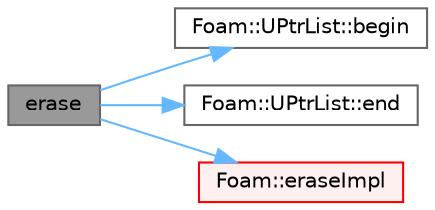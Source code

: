 digraph "erase"
{
 // LATEX_PDF_SIZE
  bgcolor="transparent";
  edge [fontname=Helvetica,fontsize=10,labelfontname=Helvetica,labelfontsize=10];
  node [fontname=Helvetica,fontsize=10,shape=box,height=0.2,width=0.4];
  rankdir="LR";
  Node1 [id="Node000001",label="erase",height=0.2,width=0.4,color="gray40", fillcolor="grey60", style="filled", fontcolor="black",tooltip=" "];
  Node1 -> Node2 [id="edge1_Node000001_Node000002",color="steelblue1",style="solid",tooltip=" "];
  Node2 [id="Node000002",label="Foam::UPtrList::begin",height=0.2,width=0.4,color="grey40", fillcolor="white", style="filled",URL="$classFoam_1_1UPtrList.html#a169ad4153b300672ec298a08076e707b",tooltip=" "];
  Node1 -> Node3 [id="edge2_Node000001_Node000003",color="steelblue1",style="solid",tooltip=" "];
  Node3 [id="Node000003",label="Foam::UPtrList::end",height=0.2,width=0.4,color="grey40", fillcolor="white", style="filled",URL="$classFoam_1_1UPtrList.html#ad012611e5b1ceb9b9a3b23bbf3c19902",tooltip=" "];
  Node1 -> Node4 [id="edge3_Node000001_Node000004",color="steelblue1",style="solid",tooltip=" "];
  Node4 [id="Node000004",label="Foam::eraseImpl",height=0.2,width=0.4,color="red", fillcolor="#FFF0F0", style="filled",URL="$namespaceFoam.html#a00de34f07a6b4c640731cffe9fddf6bd",tooltip=" "];
}
